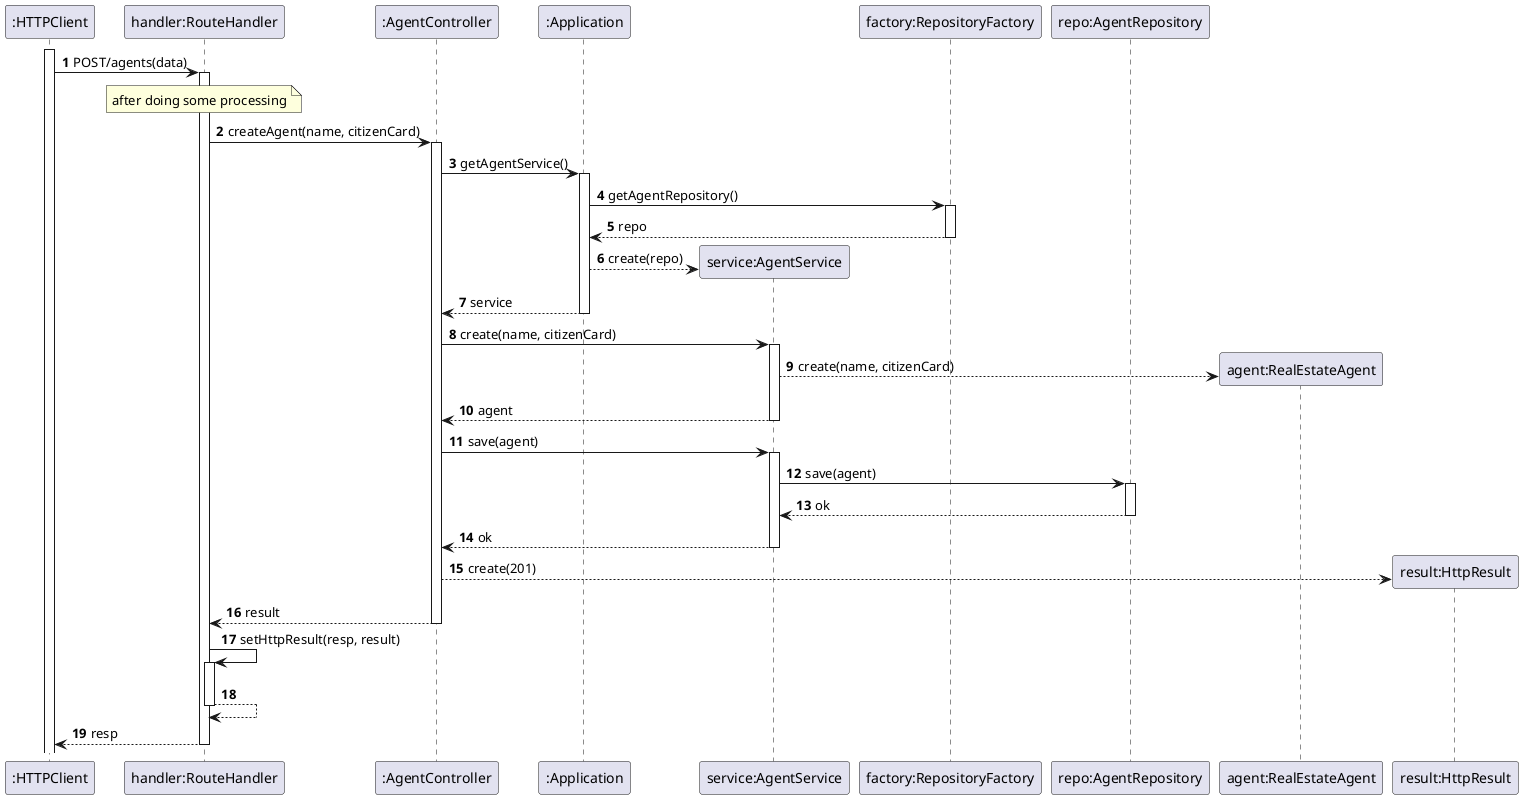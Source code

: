 @startuml
'https://plantuml.com/sequence-diagram
autoactivate on
autonumber

participant ":HTTPClient" as HTTPClient
participant "handler:RouteHandler" as System
participant ":AgentController" as Ctrl
participant ":Application" as App
participant "service:AgentService" as Service
participant "factory:RepositoryFactory" as Factory
participant "repo:AgentRepository" as Repo
participant "agent:RealEstateAgent" as Agent
participant "result:HttpResult" as Result

activate HTTPClient

HTTPClient -> System: POST/agents(data)

note over System: after doing some processing

System -> Ctrl: createAgent(name, citizenCard)
Ctrl -> App: getAgentService()
App -> Factory : getAgentRepository()
Factory --> App: repo
App --> Service**: create(repo)
App --> Ctrl: service
Ctrl -> Service: create(name, citizenCard)
Service --> Agent**: create(name, citizenCard)
Service --> Ctrl: agent
Ctrl -> Service: save(agent)
Service -> Repo: save(agent)
Repo --> Service: ok
Service --> Ctrl: ok
Ctrl --> Result**: create(201)
Ctrl --> System: result
System -> System: setHttpResult(resp, result)
System --> System:
System --> HTTPClient: resp

@enduml

